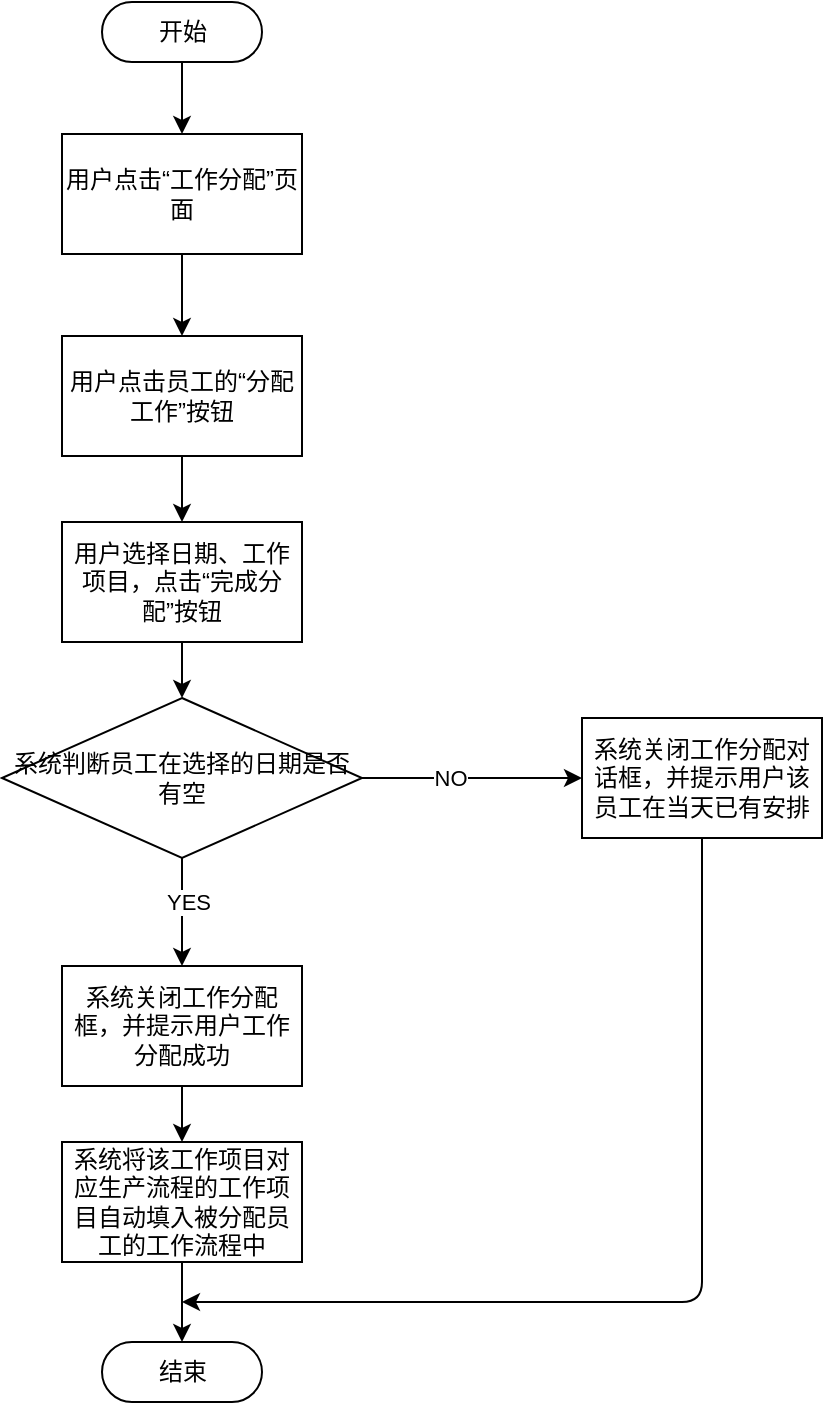 <mxfile>
    <diagram id="WYRJOporM2WyBqpcenE2" name="第 1 页">
        <mxGraphModel dx="1188" dy="539" grid="1" gridSize="10" guides="1" tooltips="1" connect="1" arrows="1" fold="1" page="1" pageScale="1" pageWidth="827" pageHeight="1169" math="0" shadow="0">
            <root>
                <mxCell id="0"/>
                <mxCell id="1" parent="0"/>
                <mxCell id="5" value="" style="edgeStyle=none;html=1;" edge="1" parent="1" source="3" target="4">
                    <mxGeometry relative="1" as="geometry"/>
                </mxCell>
                <mxCell id="3" value="开始" style="html=1;dashed=0;whitespace=wrap;shape=mxgraph.dfd.start" vertex="1" parent="1">
                    <mxGeometry x="350" y="40" width="80" height="30" as="geometry"/>
                </mxCell>
                <mxCell id="8" value="" style="edgeStyle=none;html=1;" edge="1" parent="1" source="4" target="7">
                    <mxGeometry relative="1" as="geometry"/>
                </mxCell>
                <mxCell id="4" value="用户点击“工作分配”页面" style="whiteSpace=wrap;html=1;fillColor=rgb(255, 255, 255);dashed=0;" vertex="1" parent="1">
                    <mxGeometry x="330" y="106" width="120" height="60" as="geometry"/>
                </mxCell>
                <mxCell id="12" value="" style="edgeStyle=none;html=1;entryX=0.5;entryY=0;entryDx=0;entryDy=0;" edge="1" parent="1" source="7" target="14">
                    <mxGeometry relative="1" as="geometry">
                        <mxPoint x="390" y="337" as="targetPoint"/>
                    </mxGeometry>
                </mxCell>
                <mxCell id="7" value="用户点击员工的“分配工作”按钮" style="whiteSpace=wrap;html=1;fillColor=rgb(255, 255, 255);dashed=0;" vertex="1" parent="1">
                    <mxGeometry x="330" y="207" width="120" height="60" as="geometry"/>
                </mxCell>
                <mxCell id="19" value="" style="edgeStyle=none;html=1;" edge="1" parent="1" source="14" target="18">
                    <mxGeometry relative="1" as="geometry"/>
                </mxCell>
                <mxCell id="14" value="用户选择日期、工作项目，点击“完成分配”按钮&lt;br&gt;" style="whiteSpace=wrap;html=1;fillColor=rgb(255, 255, 255);dashed=0;" vertex="1" parent="1">
                    <mxGeometry x="330" y="300" width="120" height="60" as="geometry"/>
                </mxCell>
                <mxCell id="21" value="" style="edgeStyle=none;html=1;" edge="1" parent="1" source="18" target="20">
                    <mxGeometry relative="1" as="geometry"/>
                </mxCell>
                <mxCell id="22" value="YES" style="edgeLabel;html=1;align=center;verticalAlign=middle;resizable=0;points=[];" vertex="1" connectable="0" parent="21">
                    <mxGeometry x="-0.203" y="3" relative="1" as="geometry">
                        <mxPoint as="offset"/>
                    </mxGeometry>
                </mxCell>
                <mxCell id="24" value="" style="edgeStyle=none;html=1;" edge="1" parent="1" source="18" target="23">
                    <mxGeometry relative="1" as="geometry"/>
                </mxCell>
                <mxCell id="25" value="NO" style="edgeLabel;html=1;align=center;verticalAlign=middle;resizable=0;points=[];" vertex="1" connectable="0" parent="24">
                    <mxGeometry x="-0.197" relative="1" as="geometry">
                        <mxPoint as="offset"/>
                    </mxGeometry>
                </mxCell>
                <mxCell id="18" value="系统判断员工在选择的日期是否有空" style="rhombus;whiteSpace=wrap;html=1;fillColor=rgb(255, 255, 255);dashed=0;" vertex="1" parent="1">
                    <mxGeometry x="300" y="388" width="180" height="80" as="geometry"/>
                </mxCell>
                <mxCell id="27" style="edgeStyle=none;html=1;entryX=0.5;entryY=0;entryDx=0;entryDy=0;" edge="1" parent="1" source="20" target="26">
                    <mxGeometry relative="1" as="geometry"/>
                </mxCell>
                <mxCell id="20" value="系统关闭工作分配框，并提示用户工作分配成功" style="whiteSpace=wrap;html=1;fillColor=rgb(255, 255, 255);dashed=0;" vertex="1" parent="1">
                    <mxGeometry x="330" y="522" width="120" height="60" as="geometry"/>
                </mxCell>
                <mxCell id="31" style="edgeStyle=elbowEdgeStyle;html=1;elbow=vertical;" edge="1" parent="1" source="23">
                    <mxGeometry relative="1" as="geometry">
                        <mxPoint x="390" y="690" as="targetPoint"/>
                        <Array as="points">
                            <mxPoint x="520" y="690"/>
                        </Array>
                    </mxGeometry>
                </mxCell>
                <mxCell id="23" value="系统关闭工作分配对话框，并提示用户该员工在当天已有安排" style="whiteSpace=wrap;html=1;fillColor=rgb(255, 255, 255);dashed=0;" vertex="1" parent="1">
                    <mxGeometry x="590" y="398" width="120" height="60" as="geometry"/>
                </mxCell>
                <mxCell id="30" value="" style="edgeStyle=none;html=1;" edge="1" parent="1" source="26" target="29">
                    <mxGeometry relative="1" as="geometry"/>
                </mxCell>
                <mxCell id="26" value="系统将该工作项目对应生产流程的工作项目自动填入被分配员工的工作流程中" style="whiteSpace=wrap;html=1;fillColor=rgb(255, 255, 255);dashed=0;" vertex="1" parent="1">
                    <mxGeometry x="330" y="610" width="120" height="60" as="geometry"/>
                </mxCell>
                <mxCell id="29" value="结束" style="html=1;dashed=0;whitespace=wrap;shape=mxgraph.dfd.start" vertex="1" parent="1">
                    <mxGeometry x="350" y="710" width="80" height="30" as="geometry"/>
                </mxCell>
            </root>
        </mxGraphModel>
    </diagram>
</mxfile>
